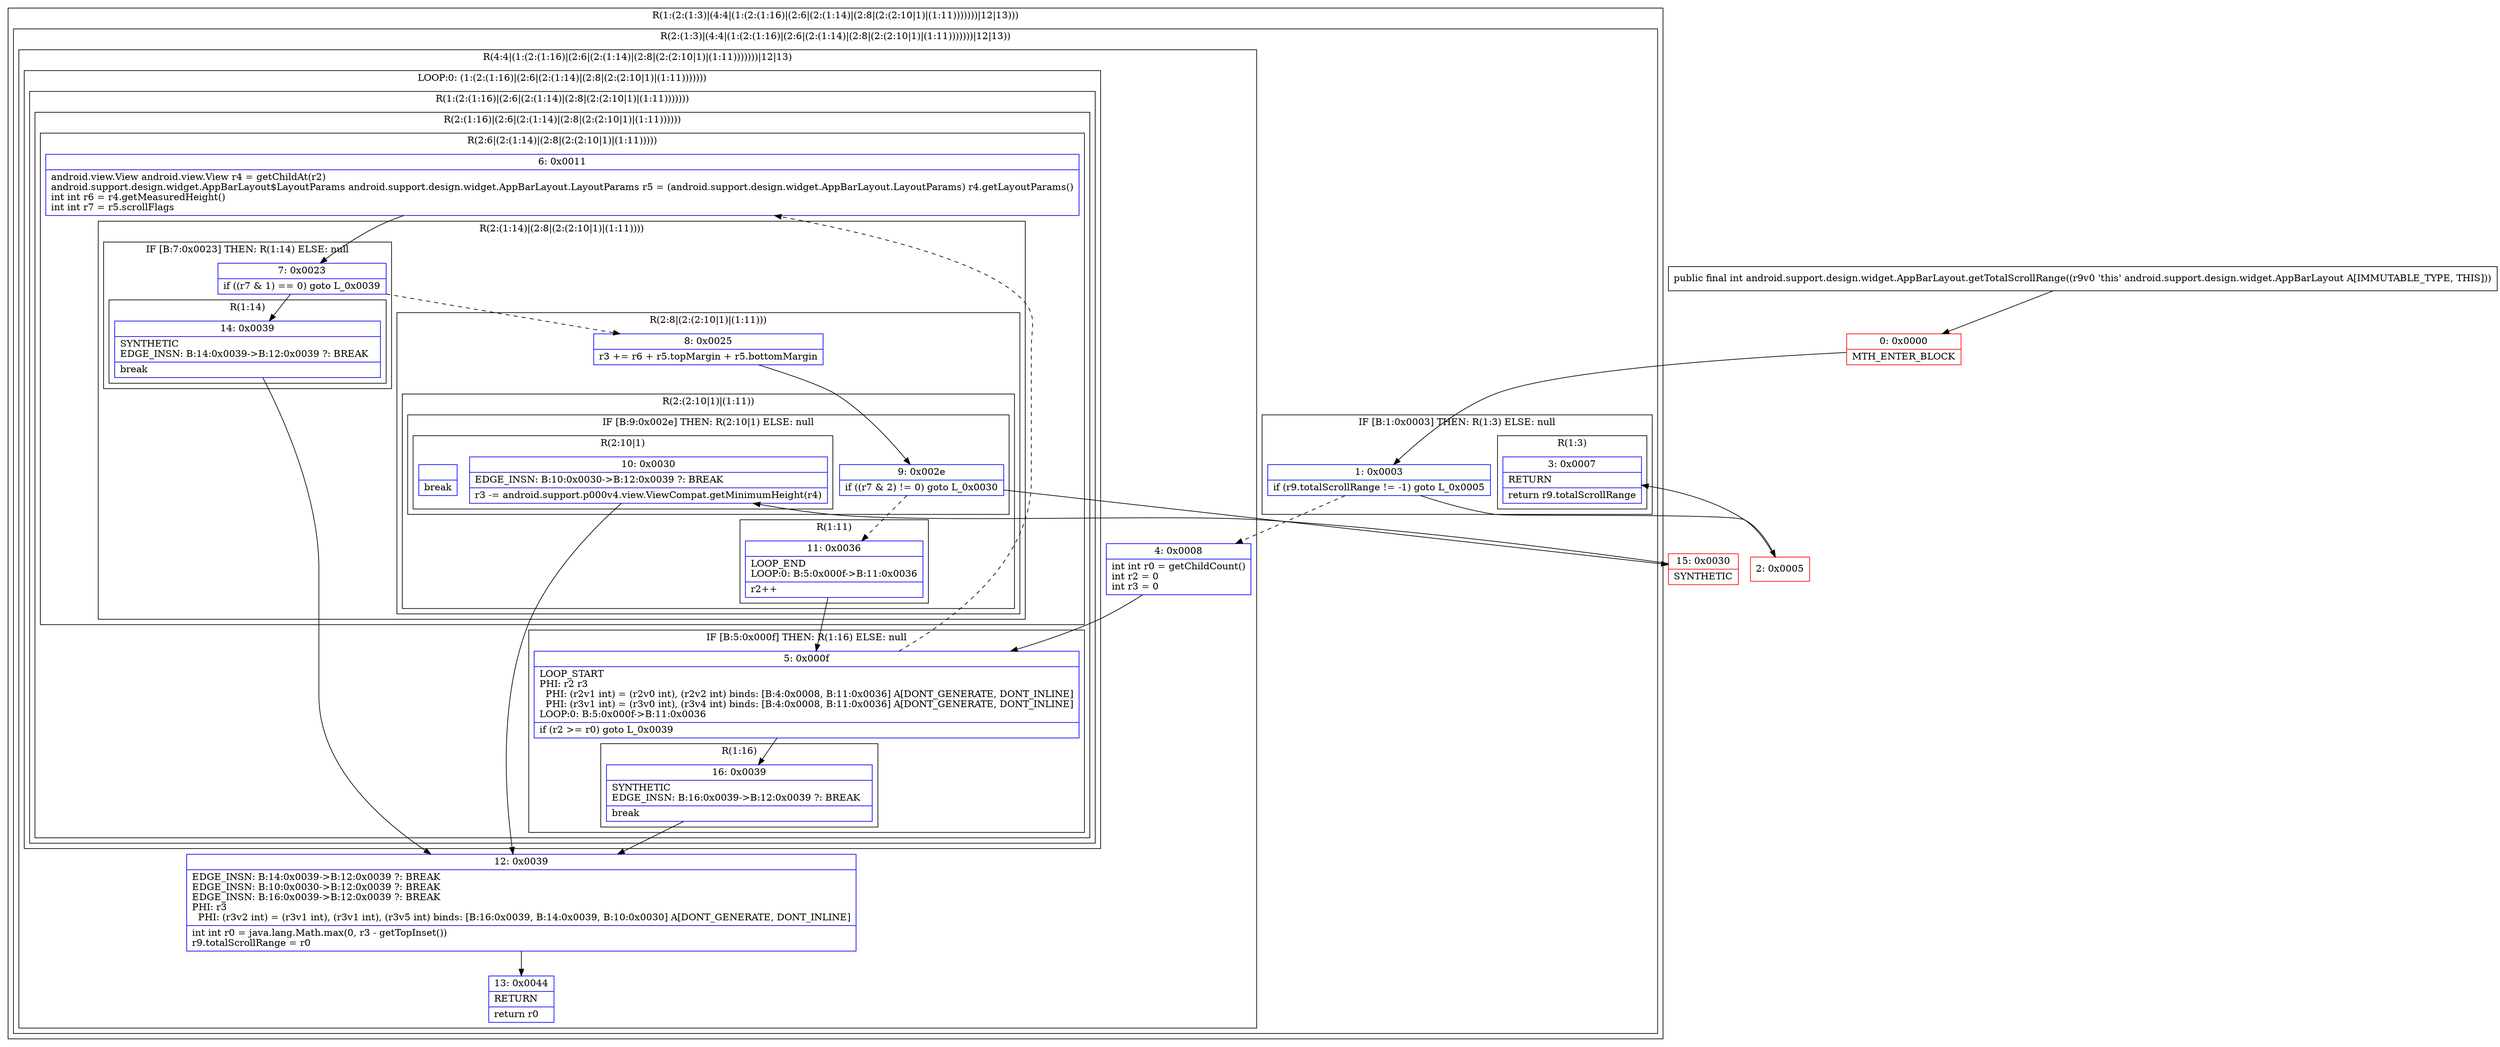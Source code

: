 digraph "CFG forandroid.support.design.widget.AppBarLayout.getTotalScrollRange()I" {
subgraph cluster_Region_526423296 {
label = "R(1:(2:(1:3)|(4:4|(1:(2:(1:16)|(2:6|(2:(1:14)|(2:8|(2:(2:10|1)|(1:11)))))))|12|13)))";
node [shape=record,color=blue];
subgraph cluster_Region_1121685305 {
label = "R(2:(1:3)|(4:4|(1:(2:(1:16)|(2:6|(2:(1:14)|(2:8|(2:(2:10|1)|(1:11)))))))|12|13))";
node [shape=record,color=blue];
subgraph cluster_IfRegion_201071434 {
label = "IF [B:1:0x0003] THEN: R(1:3) ELSE: null";
node [shape=record,color=blue];
Node_1 [shape=record,label="{1\:\ 0x0003|if (r9.totalScrollRange != \-1) goto L_0x0005\l}"];
subgraph cluster_Region_44653631 {
label = "R(1:3)";
node [shape=record,color=blue];
Node_3 [shape=record,label="{3\:\ 0x0007|RETURN\l|return r9.totalScrollRange\l}"];
}
}
subgraph cluster_Region_1954150088 {
label = "R(4:4|(1:(2:(1:16)|(2:6|(2:(1:14)|(2:8|(2:(2:10|1)|(1:11)))))))|12|13)";
node [shape=record,color=blue];
Node_4 [shape=record,label="{4\:\ 0x0008|int int r0 = getChildCount()\lint r2 = 0\lint r3 = 0\l}"];
subgraph cluster_LoopRegion_435819007 {
label = "LOOP:0: (1:(2:(1:16)|(2:6|(2:(1:14)|(2:8|(2:(2:10|1)|(1:11)))))))";
node [shape=record,color=blue];
subgraph cluster_Region_122091454 {
label = "R(1:(2:(1:16)|(2:6|(2:(1:14)|(2:8|(2:(2:10|1)|(1:11)))))))";
node [shape=record,color=blue];
subgraph cluster_Region_1812699735 {
label = "R(2:(1:16)|(2:6|(2:(1:14)|(2:8|(2:(2:10|1)|(1:11))))))";
node [shape=record,color=blue];
subgraph cluster_IfRegion_1954387966 {
label = "IF [B:5:0x000f] THEN: R(1:16) ELSE: null";
node [shape=record,color=blue];
Node_5 [shape=record,label="{5\:\ 0x000f|LOOP_START\lPHI: r2 r3 \l  PHI: (r2v1 int) = (r2v0 int), (r2v2 int) binds: [B:4:0x0008, B:11:0x0036] A[DONT_GENERATE, DONT_INLINE]\l  PHI: (r3v1 int) = (r3v0 int), (r3v4 int) binds: [B:4:0x0008, B:11:0x0036] A[DONT_GENERATE, DONT_INLINE]\lLOOP:0: B:5:0x000f\-\>B:11:0x0036\l|if (r2 \>= r0) goto L_0x0039\l}"];
subgraph cluster_Region_613120845 {
label = "R(1:16)";
node [shape=record,color=blue];
Node_16 [shape=record,label="{16\:\ 0x0039|SYNTHETIC\lEDGE_INSN: B:16:0x0039\-\>B:12:0x0039 ?: BREAK  \l|break\l}"];
}
}
subgraph cluster_Region_7943314 {
label = "R(2:6|(2:(1:14)|(2:8|(2:(2:10|1)|(1:11)))))";
node [shape=record,color=blue];
Node_6 [shape=record,label="{6\:\ 0x0011|android.view.View android.view.View r4 = getChildAt(r2)\landroid.support.design.widget.AppBarLayout$LayoutParams android.support.design.widget.AppBarLayout.LayoutParams r5 = (android.support.design.widget.AppBarLayout.LayoutParams) r4.getLayoutParams()\lint int r6 = r4.getMeasuredHeight()\lint int r7 = r5.scrollFlags\l}"];
subgraph cluster_Region_1832383434 {
label = "R(2:(1:14)|(2:8|(2:(2:10|1)|(1:11))))";
node [shape=record,color=blue];
subgraph cluster_IfRegion_489849772 {
label = "IF [B:7:0x0023] THEN: R(1:14) ELSE: null";
node [shape=record,color=blue];
Node_7 [shape=record,label="{7\:\ 0x0023|if ((r7 & 1) == 0) goto L_0x0039\l}"];
subgraph cluster_Region_1576796885 {
label = "R(1:14)";
node [shape=record,color=blue];
Node_14 [shape=record,label="{14\:\ 0x0039|SYNTHETIC\lEDGE_INSN: B:14:0x0039\-\>B:12:0x0039 ?: BREAK  \l|break\l}"];
}
}
subgraph cluster_Region_999120355 {
label = "R(2:8|(2:(2:10|1)|(1:11)))";
node [shape=record,color=blue];
Node_8 [shape=record,label="{8\:\ 0x0025|r3 += r6 + r5.topMargin + r5.bottomMargin\l}"];
subgraph cluster_Region_1830154783 {
label = "R(2:(2:10|1)|(1:11))";
node [shape=record,color=blue];
subgraph cluster_IfRegion_1420224828 {
label = "IF [B:9:0x002e] THEN: R(2:10|1) ELSE: null";
node [shape=record,color=blue];
Node_9 [shape=record,label="{9\:\ 0x002e|if ((r7 & 2) != 0) goto L_0x0030\l}"];
subgraph cluster_Region_592965387 {
label = "R(2:10|1)";
node [shape=record,color=blue];
Node_10 [shape=record,label="{10\:\ 0x0030|EDGE_INSN: B:10:0x0030\-\>B:12:0x0039 ?: BREAK  \l|r3 \-= android.support.p000v4.view.ViewCompat.getMinimumHeight(r4)\l}"];
Node_InsnContainer_314293731 [shape=record,label="{|break\l}"];
}
}
subgraph cluster_Region_482628590 {
label = "R(1:11)";
node [shape=record,color=blue];
Node_11 [shape=record,label="{11\:\ 0x0036|LOOP_END\lLOOP:0: B:5:0x000f\-\>B:11:0x0036\l|r2++\l}"];
}
}
}
}
}
}
}
}
Node_12 [shape=record,label="{12\:\ 0x0039|EDGE_INSN: B:14:0x0039\-\>B:12:0x0039 ?: BREAK  \lEDGE_INSN: B:10:0x0030\-\>B:12:0x0039 ?: BREAK  \lEDGE_INSN: B:16:0x0039\-\>B:12:0x0039 ?: BREAK  \lPHI: r3 \l  PHI: (r3v2 int) = (r3v1 int), (r3v1 int), (r3v5 int) binds: [B:16:0x0039, B:14:0x0039, B:10:0x0030] A[DONT_GENERATE, DONT_INLINE]\l|int int r0 = java.lang.Math.max(0, r3 \- getTopInset())\lr9.totalScrollRange = r0\l}"];
Node_13 [shape=record,label="{13\:\ 0x0044|RETURN\l|return r0\l}"];
}
}
}
Node_0 [shape=record,color=red,label="{0\:\ 0x0000|MTH_ENTER_BLOCK\l}"];
Node_2 [shape=record,color=red,label="{2\:\ 0x0005}"];
Node_15 [shape=record,color=red,label="{15\:\ 0x0030|SYNTHETIC\l}"];
MethodNode[shape=record,label="{public final int android.support.design.widget.AppBarLayout.getTotalScrollRange((r9v0 'this' android.support.design.widget.AppBarLayout A[IMMUTABLE_TYPE, THIS])) }"];
MethodNode -> Node_0;
Node_1 -> Node_2;
Node_1 -> Node_4[style=dashed];
Node_4 -> Node_5;
Node_5 -> Node_6[style=dashed];
Node_5 -> Node_16;
Node_16 -> Node_12;
Node_6 -> Node_7;
Node_7 -> Node_8[style=dashed];
Node_7 -> Node_14;
Node_14 -> Node_12;
Node_8 -> Node_9;
Node_9 -> Node_11[style=dashed];
Node_9 -> Node_15;
Node_10 -> Node_12;
Node_11 -> Node_5;
Node_12 -> Node_13;
Node_0 -> Node_1;
Node_2 -> Node_3;
Node_15 -> Node_10;
}

